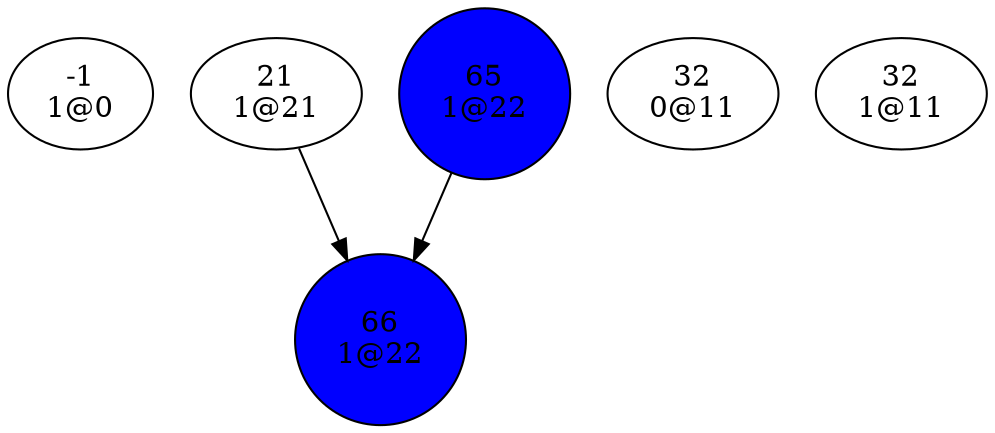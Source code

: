 digraph {
"-1
1@0";
"21
1@21"->"66
1@22";
"32
0@11";
"32
1@11";
"65
1@22"->"66
1@22";
"65
1@22"[shape=circle, style=filled, fillcolor=blue];
"66
1@22"[shape=circle, style=filled, fillcolor=blue];
}
